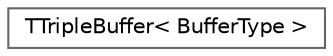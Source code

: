 digraph "Graphical Class Hierarchy"
{
 // INTERACTIVE_SVG=YES
 // LATEX_PDF_SIZE
  bgcolor="transparent";
  edge [fontname=Helvetica,fontsize=10,labelfontname=Helvetica,labelfontsize=10];
  node [fontname=Helvetica,fontsize=10,shape=box,height=0.2,width=0.4];
  rankdir="LR";
  Node0 [id="Node000000",label="TTripleBuffer\< BufferType \>",height=0.2,width=0.4,color="grey40", fillcolor="white", style="filled",URL="$d1/d21/classTTripleBuffer.html",tooltip="Template for triple buffers."];
}
